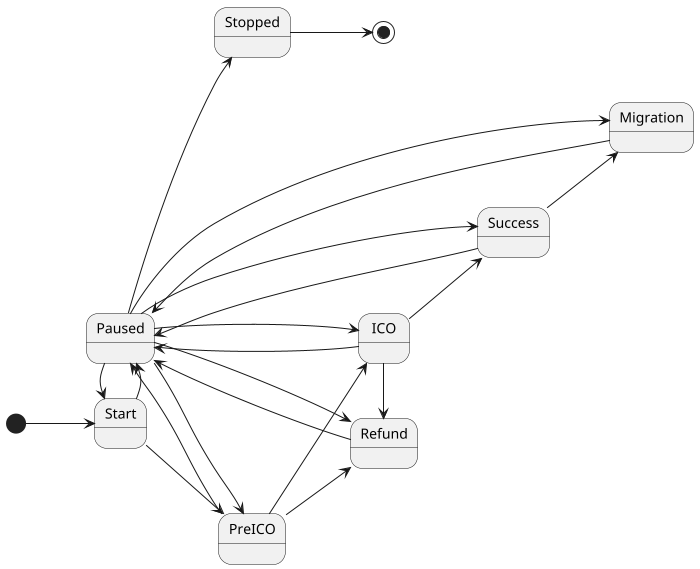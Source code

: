 @startuml
scale 700 width

left to right direction

[*] -down-> Start
Start -down-> PreICO
Start -left-> Paused
Paused -right-> Start

PreICO -down-> ICO
PreICO -right-> Refund
PreICO -left-> Paused
Paused -right-> PreICO

ICO -right-> Refund
ICO -down-> Success
ICO -left-> Paused
Paused -right-> ICO

Success -left-> Paused
Paused -Right-> Success
Success -down-> Migration

Migration -left-> Paused
Paused -right-> Migration

Refund -up-> Paused
Paused -down-> Refund

Paused -down-> Stopped

Stopped -down-> [*]

@enduml
